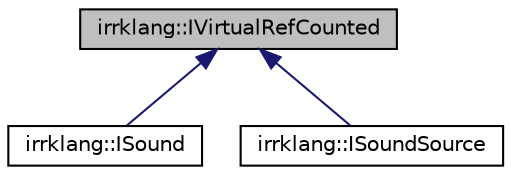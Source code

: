 digraph "irrklang::IVirtualRefCounted"
{
  bgcolor="transparent";
  edge [fontname="Helvetica",fontsize="10",labelfontname="Helvetica",labelfontsize="10"];
  node [fontname="Helvetica",fontsize="10",shape=record];
  Node1 [label="irrklang::IVirtualRefCounted",height=0.2,width=0.4,color="black", fillcolor="grey75", style="filled", fontcolor="black"];
  Node1 -> Node2 [dir="back",color="midnightblue",fontsize="10",style="solid",fontname="Helvetica"];
  Node2 [label="irrklang::ISound",height=0.2,width=0.4,color="black",URL="$classirrklang_1_1ISound.html",tooltip="Represents a sound which is currently played. "];
  Node1 -> Node3 [dir="back",color="midnightblue",fontsize="10",style="solid",fontname="Helvetica"];
  Node3 [label="irrklang::ISoundSource",height=0.2,width=0.4,color="black",URL="$classirrklang_1_1ISoundSource.html",tooltip="A sound source describes an input file (.ogg, .mp3, .wav or similar) and its default settings..."];
}

